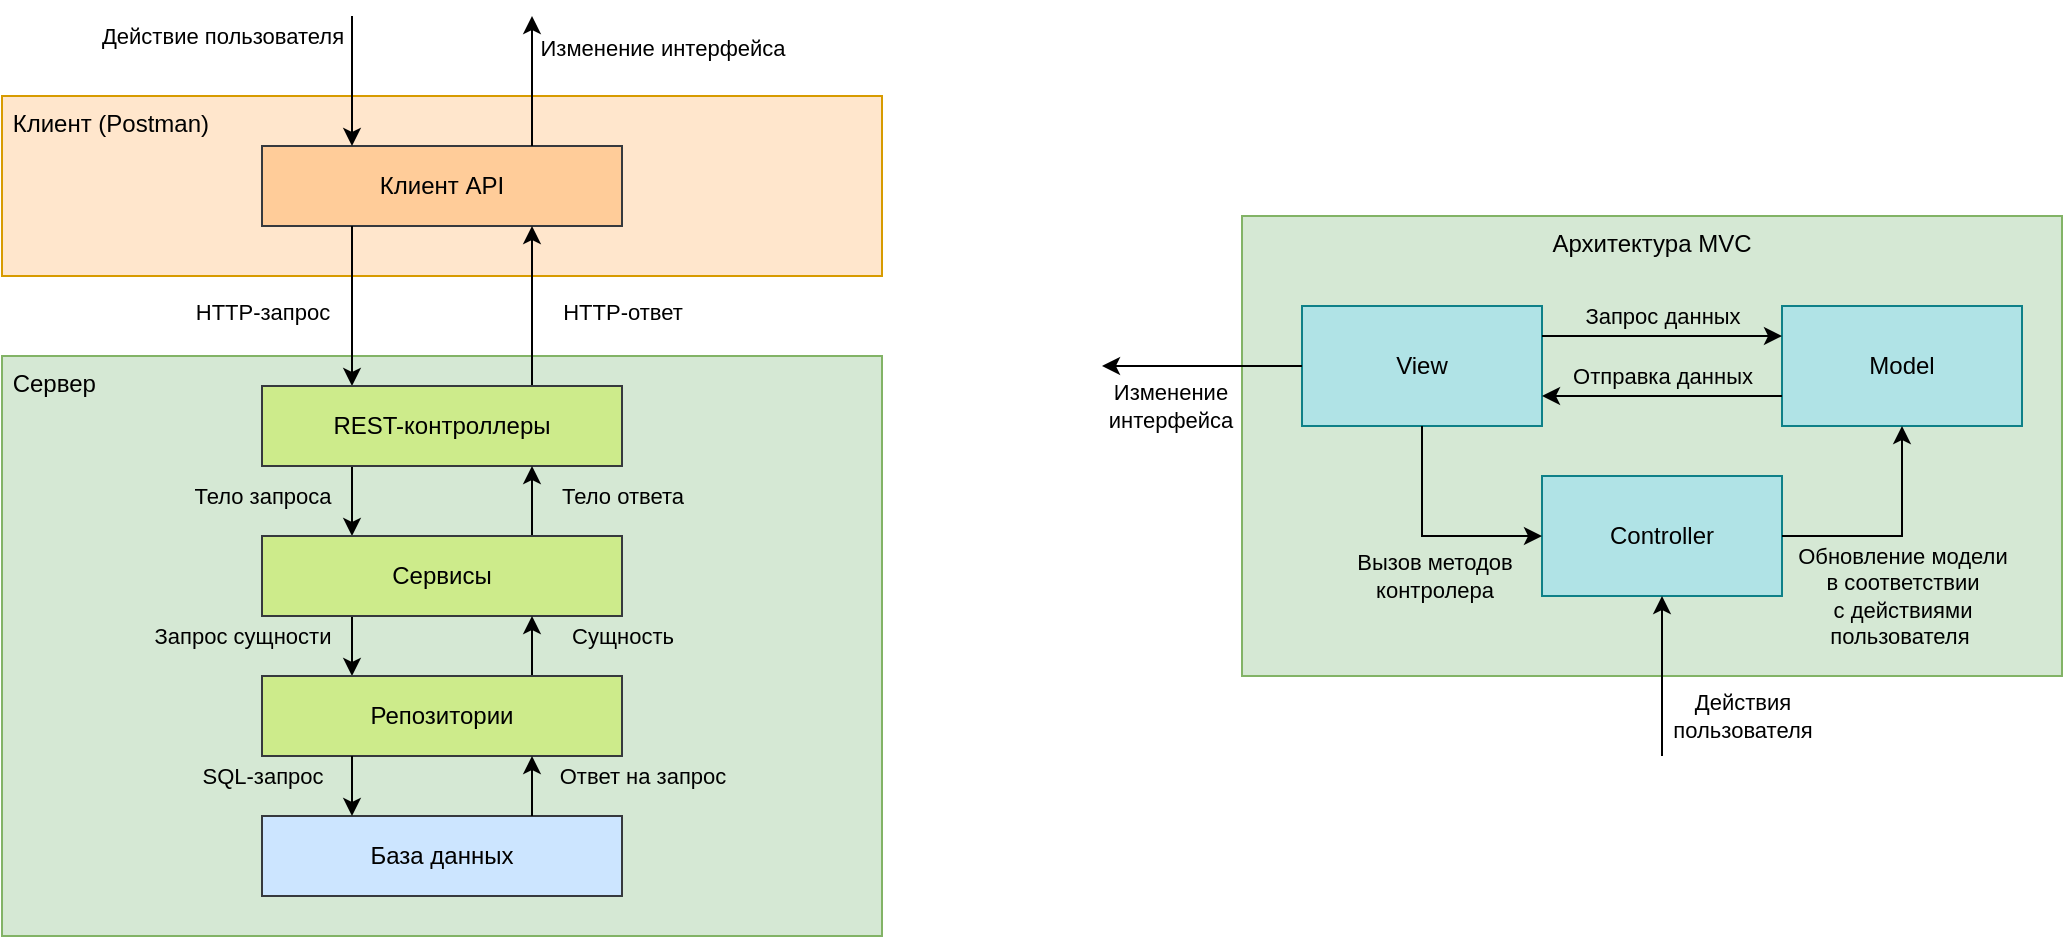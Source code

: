 <mxfile version="18.0.6" type="device"><diagram id="xtMJ6H24UKWcldU9XCGl" name="Страница 1"><mxGraphModel dx="982" dy="583" grid="1" gridSize="10" guides="1" tooltips="1" connect="1" arrows="1" fold="1" page="1" pageScale="1" pageWidth="1654" pageHeight="1169" math="0" shadow="0"><root><mxCell id="0"/><mxCell id="1" parent="0"/><mxCell id="K24oNU0fRqwUTXTPrDq0-5" value="Архитектура MVC" style="rounded=0;whiteSpace=wrap;html=1;verticalAlign=top;fillColor=#d5e8d4;strokeColor=#82b366;" parent="1" vertex="1"><mxGeometry x="1150" y="480" width="410" height="230" as="geometry"/></mxCell><mxCell id="Eg9R_cia7lU-ackESKC0-9" value="&amp;nbsp;Клиент (Postman)" style="rounded=0;whiteSpace=wrap;html=1;align=left;verticalAlign=top;fillColor=#ffe6cc;strokeColor=#d79b00;" parent="1" vertex="1"><mxGeometry x="530" y="420" width="440" height="90" as="geometry"/></mxCell><mxCell id="Eg9R_cia7lU-ackESKC0-8" value="&amp;nbsp;Сервер" style="rounded=0;whiteSpace=wrap;html=1;verticalAlign=top;align=left;fillColor=#d5e8d4;strokeColor=#82b366;" parent="1" vertex="1"><mxGeometry x="530" y="550" width="440" height="290" as="geometry"/></mxCell><mxCell id="Eg9R_cia7lU-ackESKC0-1" value="Клиент API" style="rounded=0;whiteSpace=wrap;html=1;fillColor=#ffcc99;strokeColor=#36393d;" parent="1" vertex="1"><mxGeometry x="660" y="445" width="180" height="40" as="geometry"/></mxCell><mxCell id="Eg9R_cia7lU-ackESKC0-19" value="HTTP-запрос" style="edgeStyle=orthogonalEdgeStyle;rounded=0;orthogonalLoop=1;jettySize=auto;html=1;exitX=0.25;exitY=1;exitDx=0;exitDy=0;entryX=0.25;entryY=0;entryDx=0;entryDy=0;labelBackgroundColor=none;" parent="1" source="Eg9R_cia7lU-ackESKC0-1" target="Eg9R_cia7lU-ackESKC0-3" edge="1"><mxGeometry x="0.067" y="-45" relative="1" as="geometry"><mxPoint as="offset"/><mxPoint x="705" y="490" as="sourcePoint"/></mxGeometry></mxCell><mxCell id="Eg9R_cia7lU-ackESKC0-16" value="Тело запроса" style="edgeStyle=orthogonalEdgeStyle;rounded=0;orthogonalLoop=1;jettySize=auto;html=1;exitX=0.25;exitY=1;exitDx=0;exitDy=0;entryX=0.25;entryY=0;entryDx=0;entryDy=0;labelBackgroundColor=none;" parent="1" source="Eg9R_cia7lU-ackESKC0-3" target="Eg9R_cia7lU-ackESKC0-4" edge="1"><mxGeometry x="-0.143" y="-45" relative="1" as="geometry"><mxPoint as="offset"/></mxGeometry></mxCell><mxCell id="Eg9R_cia7lU-ackESKC0-20" value="HTTP-ответ" style="edgeStyle=orthogonalEdgeStyle;rounded=0;orthogonalLoop=1;jettySize=auto;html=1;exitX=0.75;exitY=0;exitDx=0;exitDy=0;entryX=0.75;entryY=1;entryDx=0;entryDy=0;labelBackgroundColor=none;" parent="1" source="Eg9R_cia7lU-ackESKC0-3" target="Eg9R_cia7lU-ackESKC0-1" edge="1"><mxGeometry x="-0.067" y="-45" relative="1" as="geometry"><mxPoint as="offset"/><mxPoint x="795" y="490" as="targetPoint"/></mxGeometry></mxCell><mxCell id="Eg9R_cia7lU-ackESKC0-3" value="REST-контроллеры" style="rounded=0;whiteSpace=wrap;html=1;fillColor=#cdeb8b;strokeColor=#36393d;" parent="1" vertex="1"><mxGeometry x="660" y="565" width="180" height="40" as="geometry"/></mxCell><mxCell id="Eg9R_cia7lU-ackESKC0-14" value="Запрос сущности" style="edgeStyle=orthogonalEdgeStyle;rounded=0;orthogonalLoop=1;jettySize=auto;html=1;exitX=0.25;exitY=1;exitDx=0;exitDy=0;entryX=0.25;entryY=0;entryDx=0;entryDy=0;labelBackgroundColor=none;" parent="1" source="Eg9R_cia7lU-ackESKC0-4" target="Eg9R_cia7lU-ackESKC0-5" edge="1"><mxGeometry x="-0.333" y="-55" relative="1" as="geometry"><mxPoint as="offset"/></mxGeometry></mxCell><mxCell id="Eg9R_cia7lU-ackESKC0-18" value="Тело ответа" style="edgeStyle=orthogonalEdgeStyle;rounded=0;orthogonalLoop=1;jettySize=auto;html=1;exitX=0.75;exitY=0;exitDx=0;exitDy=0;entryX=0.75;entryY=1;entryDx=0;entryDy=0;labelBackgroundColor=none;" parent="1" source="Eg9R_cia7lU-ackESKC0-4" target="Eg9R_cia7lU-ackESKC0-3" edge="1"><mxGeometry x="0.143" y="-45" relative="1" as="geometry"><mxPoint as="offset"/></mxGeometry></mxCell><mxCell id="Eg9R_cia7lU-ackESKC0-4" value="Сервисы" style="rounded=0;whiteSpace=wrap;html=1;fillColor=#cdeb8b;strokeColor=#36393d;" parent="1" vertex="1"><mxGeometry x="660" y="640" width="180" height="40" as="geometry"/></mxCell><mxCell id="Eg9R_cia7lU-ackESKC0-15" value="Сущность" style="edgeStyle=orthogonalEdgeStyle;rounded=0;orthogonalLoop=1;jettySize=auto;html=1;exitX=0.75;exitY=0;exitDx=0;exitDy=0;entryX=0.75;entryY=1;entryDx=0;entryDy=0;labelBackgroundColor=none;" parent="1" source="Eg9R_cia7lU-ackESKC0-5" target="Eg9R_cia7lU-ackESKC0-4" edge="1"><mxGeometry x="0.333" y="-45" relative="1" as="geometry"><mxPoint as="offset"/></mxGeometry></mxCell><mxCell id="Eg9R_cia7lU-ackESKC0-5" value="Репозитории" style="rounded=0;whiteSpace=wrap;html=1;fillColor=#cdeb8b;strokeColor=#36393d;" parent="1" vertex="1"><mxGeometry x="660" y="710" width="180" height="40" as="geometry"/></mxCell><mxCell id="Eg9R_cia7lU-ackESKC0-7" value="База данных" style="rounded=0;whiteSpace=wrap;html=1;fillColor=#cce5ff;strokeColor=#36393d;" parent="1" vertex="1"><mxGeometry x="660" y="780" width="180" height="40" as="geometry"/></mxCell><mxCell id="Eg9R_cia7lU-ackESKC0-11" value="Ответ на запрос" style="endArrow=classic;html=1;rounded=0;exitX=0.75;exitY=0;exitDx=0;exitDy=0;entryX=0.75;entryY=1;entryDx=0;entryDy=0;labelBackgroundColor=none;" parent="1" source="Eg9R_cia7lU-ackESKC0-7" target="Eg9R_cia7lU-ackESKC0-5" edge="1"><mxGeometry x="0.333" y="-55" width="50" height="50" relative="1" as="geometry"><mxPoint x="700" y="510" as="sourcePoint"/><mxPoint x="795" y="820" as="targetPoint"/><mxPoint as="offset"/></mxGeometry></mxCell><mxCell id="Eg9R_cia7lU-ackESKC0-12" value="SQL-запрос" style="endArrow=classic;html=1;rounded=0;exitX=0.25;exitY=1;exitDx=0;exitDy=0;entryX=0.25;entryY=0;entryDx=0;entryDy=0;labelBackgroundColor=none;" parent="1" source="Eg9R_cia7lU-ackESKC0-5" target="Eg9R_cia7lU-ackESKC0-7" edge="1"><mxGeometry x="-0.333" y="-45" width="50" height="50" relative="1" as="geometry"><mxPoint x="700" y="510" as="sourcePoint"/><mxPoint x="705" y="780" as="targetPoint"/><mxPoint as="offset"/></mxGeometry></mxCell><mxCell id="Eg9R_cia7lU-ackESKC0-23" value="Действие пользователя" style="endArrow=classic;html=1;rounded=0;entryX=0.25;entryY=0;entryDx=0;entryDy=0;labelBackgroundColor=none;" parent="1" target="Eg9R_cia7lU-ackESKC0-1" edge="1"><mxGeometry x="-0.692" y="-65" width="50" height="50" relative="1" as="geometry"><mxPoint x="705" y="380" as="sourcePoint"/><mxPoint x="750" y="460" as="targetPoint"/><mxPoint as="offset"/></mxGeometry></mxCell><mxCell id="Eg9R_cia7lU-ackESKC0-24" value="Изменение интерфейса" style="endArrow=classic;html=1;rounded=0;exitX=0.75;exitY=0;exitDx=0;exitDy=0;" parent="1" source="Eg9R_cia7lU-ackESKC0-1" edge="1"><mxGeometry x="0.5" y="-65" width="50" height="50" relative="1" as="geometry"><mxPoint x="730" y="400" as="sourcePoint"/><mxPoint x="795" y="380" as="targetPoint"/><mxPoint as="offset"/></mxGeometry></mxCell><mxCell id="K24oNU0fRqwUTXTPrDq0-1" value="View" style="rounded=0;whiteSpace=wrap;html=1;fillColor=#b0e3e6;strokeColor=#0e8088;" parent="1" vertex="1"><mxGeometry x="1180" y="525" width="120" height="60" as="geometry"/></mxCell><mxCell id="K24oNU0fRqwUTXTPrDq0-2" value="Controller" style="rounded=0;whiteSpace=wrap;html=1;fillColor=#b0e3e6;strokeColor=#0e8088;" parent="1" vertex="1"><mxGeometry x="1300" y="610" width="120" height="60" as="geometry"/></mxCell><mxCell id="K24oNU0fRqwUTXTPrDq0-3" value="Model" style="rounded=0;whiteSpace=wrap;html=1;fillColor=#b0e3e6;strokeColor=#0e8088;" parent="1" vertex="1"><mxGeometry x="1420" y="525" width="120" height="60" as="geometry"/></mxCell><mxCell id="K24oNU0fRqwUTXTPrDq0-4" value="Действия &lt;br&gt;пользователя" style="endArrow=classic;html=1;rounded=0;entryX=0.5;entryY=1;entryDx=0;entryDy=0;labelBackgroundColor=none;" parent="1" target="K24oNU0fRqwUTXTPrDq0-2" edge="1"><mxGeometry x="-0.5" y="-40" width="50" height="50" relative="1" as="geometry"><mxPoint x="1360" y="750" as="sourcePoint"/><mxPoint x="1210" y="470" as="targetPoint"/><mxPoint as="offset"/></mxGeometry></mxCell><mxCell id="K24oNU0fRqwUTXTPrDq0-6" value="Изменение&lt;br&gt;интерфейса" style="endArrow=classic;html=1;rounded=0;exitX=0;exitY=0.5;exitDx=0;exitDy=0;labelBackgroundColor=none;" parent="1" source="K24oNU0fRqwUTXTPrDq0-1" edge="1"><mxGeometry x="0.333" y="20" width="50" height="50" relative="1" as="geometry"><mxPoint x="1120" y="560" as="sourcePoint"/><mxPoint x="1080" y="555" as="targetPoint"/><mxPoint as="offset"/></mxGeometry></mxCell><mxCell id="K24oNU0fRqwUTXTPrDq0-7" value="Запрос данных" style="endArrow=classic;html=1;rounded=0;exitX=1;exitY=0.25;exitDx=0;exitDy=0;entryX=0;entryY=0.25;entryDx=0;entryDy=0;labelBackgroundColor=none;" parent="1" source="K24oNU0fRqwUTXTPrDq0-1" target="K24oNU0fRqwUTXTPrDq0-3" edge="1"><mxGeometry y="10" width="50" height="50" relative="1" as="geometry"><mxPoint x="1340" y="450" as="sourcePoint"/><mxPoint x="1390" y="400" as="targetPoint"/><mxPoint as="offset"/></mxGeometry></mxCell><mxCell id="K24oNU0fRqwUTXTPrDq0-8" value="Отправка данных" style="endArrow=classic;html=1;rounded=0;exitX=0;exitY=0.75;exitDx=0;exitDy=0;entryX=1;entryY=0.75;entryDx=0;entryDy=0;labelBackgroundColor=none;" parent="1" source="K24oNU0fRqwUTXTPrDq0-3" target="K24oNU0fRqwUTXTPrDq0-1" edge="1"><mxGeometry y="-10" width="50" height="50" relative="1" as="geometry"><mxPoint x="1310" y="550" as="sourcePoint"/><mxPoint x="1430" y="550" as="targetPoint"/><mxPoint as="offset"/></mxGeometry></mxCell><mxCell id="K24oNU0fRqwUTXTPrDq0-10" value="Вызов методов &lt;br&gt;контролера" style="endArrow=classic;html=1;rounded=0;labelBackgroundColor=none;exitX=0.5;exitY=1;exitDx=0;exitDy=0;entryX=0;entryY=0.5;entryDx=0;entryDy=0;edgeStyle=orthogonalEdgeStyle;" parent="1" source="K24oNU0fRqwUTXTPrDq0-1" target="K24oNU0fRqwUTXTPrDq0-2" edge="1"><mxGeometry x="0.226" y="-22" width="50" height="50" relative="1" as="geometry"><mxPoint x="1080" y="730" as="sourcePoint"/><mxPoint x="1130" y="680" as="targetPoint"/><mxPoint x="-10" y="-2" as="offset"/></mxGeometry></mxCell><mxCell id="K24oNU0fRqwUTXTPrDq0-11" value="Обновление модели &lt;br&gt;в соответствии &lt;br&gt;с действиями &lt;br&gt;пользователя&amp;nbsp;" style="endArrow=classic;html=1;rounded=0;labelBackgroundColor=none;exitX=1;exitY=0.5;exitDx=0;exitDy=0;entryX=0.5;entryY=1;entryDx=0;entryDy=0;edgeStyle=orthogonalEdgeStyle;" parent="1" source="K24oNU0fRqwUTXTPrDq0-2" target="K24oNU0fRqwUTXTPrDq0-3" edge="1"><mxGeometry x="0.043" y="-30" width="50" height="50" relative="1" as="geometry"><mxPoint x="1250" y="595" as="sourcePoint"/><mxPoint x="1310" y="690" as="targetPoint"/><mxPoint x="-30" y="30" as="offset"/></mxGeometry></mxCell></root></mxGraphModel></diagram></mxfile>